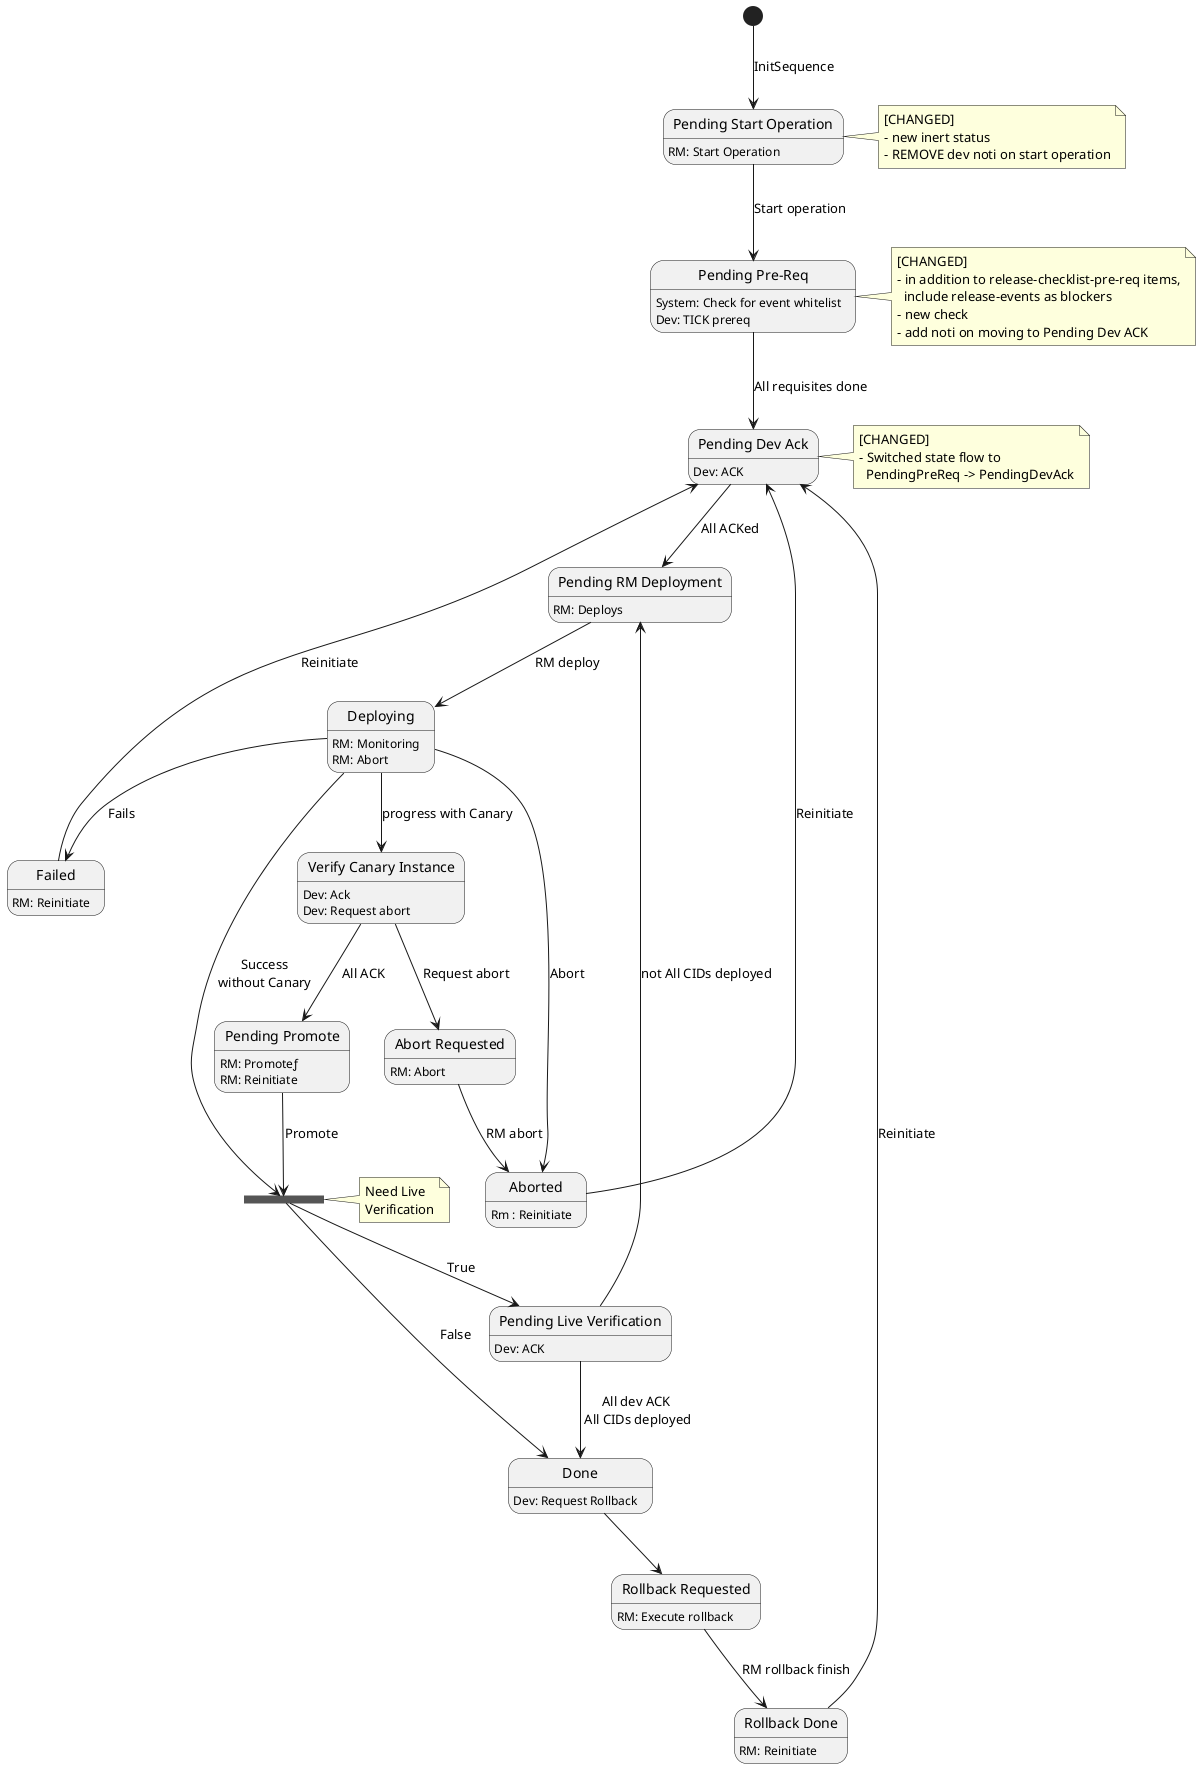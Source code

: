 @startuml

state "Pending Start Operation" as preOp
state "Pending Dev Ack" as pendingDevAck
state "Pending Pre-Req" as pendingPreReq
state "Pending RM Deployment" as pendingRMDeploy
state "Verify Canary Instance" as verifyCanary
state "Pending Live Verification" as pendingLiveVer
state pendingLiveVerFork <<fork>>
state "Pending Promote" as pendingPromote
state "Abort Requested" as abortRequested
state "Rollback Requested" as rollbackRequested
state "Rollback Done" as rollbackDone


[*] --> preOp : InitSequence

note right of preOp : [CHANGED]\n- new inert status\n- REMOVE dev noti on start operation
preOp: RM: Start Operation
preOp --> pendingPreReq : Start operation

note right of pendingPreReq : [CHANGED] \n- in addition to release-checklist-pre-req items,\n  include release-events as blockers \n- new check\n- add noti on moving to Pending Dev ACK
pendingPreReq --> pendingDevAck  : All requisites done
pendingPreReq: System: Check for event whitelist
pendingPreReq: Dev: TICK prereq

note right of pendingDevAck : [CHANGED] \n- Switched state flow to\n  PendingPreReq -> PendingDevAck
pendingDevAck --> pendingRMDeploy : All ACKed
pendingDevAck: Dev: ACK

pendingRMDeploy: RM: Deploys
pendingRMDeploy --> Deploying : RM deploy

Deploying : RM: Monitoring
Deploying : RM: Abort

Deploying --> Aborted : Abort

Deploying --> Failed : Fails

Failed --> pendingDevAck : Reinitiate
Failed: RM: Reinitiate

Deploying --> verifyCanary : progress with Canary
verifyCanary: Dev: Ack
verifyCanary: Dev: Request abort

verifyCanary --> pendingPromote : All ACK
pendingPromote: RM: Promoteƒ

verifyCanary --> abortRequested : Request abort
abortRequested: RM: Abort

abortRequested --> Aborted : RM abort
Aborted: Rm : Reinitiate

Aborted --> pendingDevAck : Reinitiate
pendingPromote: RM: Reinitiate

pendingPromote --> pendingLiveVerFork : Promote
note right of pendingLiveVerFork : Need Live\nVerification
pendingLiveVerFork --> pendingLiveVer : True
pendingLiveVerFork --> Done : False

pendingLiveVer --> Done :All dev ACK\n All CIDs deployed
pendingLiveVer --> pendingRMDeploy : not All CIDs deployed
pendingLiveVer: Dev: ACK

Deploying --> pendingLiveVerFork : Success\nwithout Canary

Done: Dev: Request Rollback

Done --> rollbackRequested
rollbackRequested: RM: Execute rollback

rollbackRequested --> rollbackDone : RM rollback finish
rollbackDone: RM: Reinitiate

rollbackDone --> pendingDevAck : Reinitiate

@enduml
